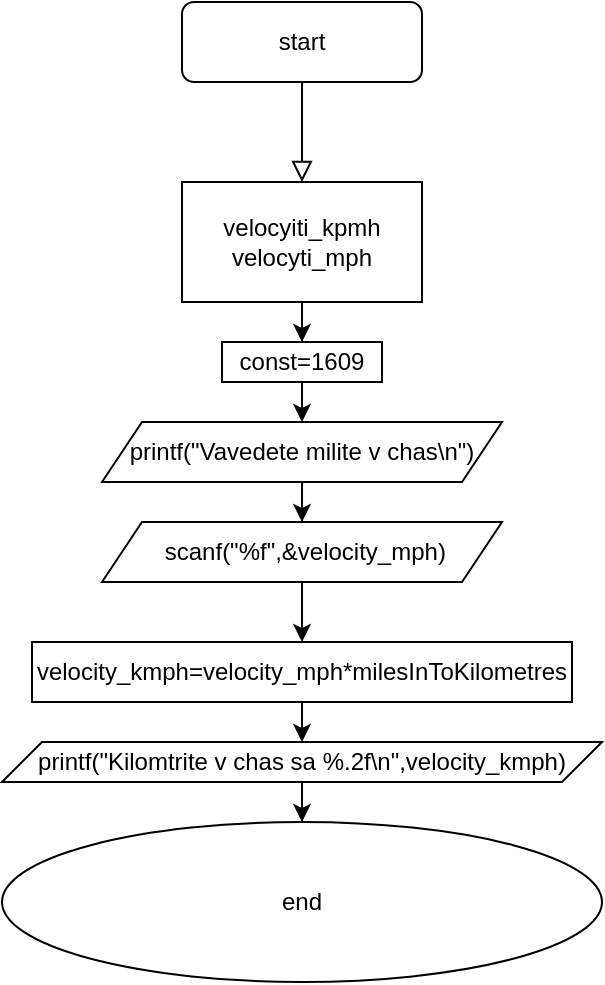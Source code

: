 <mxfile version="20.7.4" type="device"><diagram id="C5RBs43oDa-KdzZeNtuy" name="Page-1"><mxGraphModel dx="880" dy="494" grid="1" gridSize="10" guides="1" tooltips="1" connect="1" arrows="1" fold="1" page="1" pageScale="1" pageWidth="827" pageHeight="1169" math="0" shadow="0"><root><mxCell id="WIyWlLk6GJQsqaUBKTNV-0"/><mxCell id="WIyWlLk6GJQsqaUBKTNV-1" parent="WIyWlLk6GJQsqaUBKTNV-0"/><mxCell id="WIyWlLk6GJQsqaUBKTNV-2" value="" style="rounded=0;html=1;jettySize=auto;orthogonalLoop=1;fontSize=11;endArrow=block;endFill=0;endSize=8;strokeWidth=1;shadow=0;labelBackgroundColor=none;edgeStyle=orthogonalEdgeStyle;" parent="WIyWlLk6GJQsqaUBKTNV-1" source="WIyWlLk6GJQsqaUBKTNV-3" edge="1"><mxGeometry relative="1" as="geometry"><mxPoint x="220" y="170" as="targetPoint"/></mxGeometry></mxCell><mxCell id="WIyWlLk6GJQsqaUBKTNV-3" value="start" style="rounded=1;whiteSpace=wrap;html=1;fontSize=12;glass=0;strokeWidth=1;shadow=0;" parent="WIyWlLk6GJQsqaUBKTNV-1" vertex="1"><mxGeometry x="160" y="80" width="120" height="40" as="geometry"/></mxCell><mxCell id="aNJRJ-HBPGhA9RhA9bsA-2" value="" style="edgeStyle=orthogonalEdgeStyle;rounded=0;orthogonalLoop=1;jettySize=auto;html=1;" edge="1" parent="WIyWlLk6GJQsqaUBKTNV-1" source="aNJRJ-HBPGhA9RhA9bsA-0" target="aNJRJ-HBPGhA9RhA9bsA-1"><mxGeometry relative="1" as="geometry"/></mxCell><mxCell id="aNJRJ-HBPGhA9RhA9bsA-0" value="velocyiti_kpmh&lt;br&gt;velocyti_mph" style="rounded=0;whiteSpace=wrap;html=1;" vertex="1" parent="WIyWlLk6GJQsqaUBKTNV-1"><mxGeometry x="160" y="170" width="120" height="60" as="geometry"/></mxCell><mxCell id="aNJRJ-HBPGhA9RhA9bsA-1" value="const=1609" style="whiteSpace=wrap;html=1;rounded=0;" vertex="1" parent="WIyWlLk6GJQsqaUBKTNV-1"><mxGeometry x="180" y="250" width="80" height="20" as="geometry"/></mxCell><mxCell id="aNJRJ-HBPGhA9RhA9bsA-6" value="" style="edgeStyle=orthogonalEdgeStyle;rounded=0;orthogonalLoop=1;jettySize=auto;html=1;" edge="1" parent="WIyWlLk6GJQsqaUBKTNV-1" source="aNJRJ-HBPGhA9RhA9bsA-3" target="aNJRJ-HBPGhA9RhA9bsA-5"><mxGeometry relative="1" as="geometry"/></mxCell><mxCell id="aNJRJ-HBPGhA9RhA9bsA-3" value="printf(&quot;Vavedete milite v chas\n&quot;)" style="shape=parallelogram;perimeter=parallelogramPerimeter;whiteSpace=wrap;html=1;fixedSize=1;" vertex="1" parent="WIyWlLk6GJQsqaUBKTNV-1"><mxGeometry x="120" y="290" width="200" height="30" as="geometry"/></mxCell><mxCell id="aNJRJ-HBPGhA9RhA9bsA-4" value="" style="endArrow=classic;html=1;rounded=0;exitX=0.5;exitY=1;exitDx=0;exitDy=0;" edge="1" parent="WIyWlLk6GJQsqaUBKTNV-1" source="aNJRJ-HBPGhA9RhA9bsA-1" target="aNJRJ-HBPGhA9RhA9bsA-3"><mxGeometry width="50" height="50" relative="1" as="geometry"><mxPoint x="390" y="280" as="sourcePoint"/><mxPoint x="420" y="260" as="targetPoint"/></mxGeometry></mxCell><mxCell id="aNJRJ-HBPGhA9RhA9bsA-5" value="&amp;nbsp;scanf(&quot;%f&quot;,&amp;amp;velocity_mph)" style="shape=parallelogram;perimeter=parallelogramPerimeter;whiteSpace=wrap;html=1;fixedSize=1;" vertex="1" parent="WIyWlLk6GJQsqaUBKTNV-1"><mxGeometry x="120" y="340" width="200" height="30" as="geometry"/></mxCell><mxCell id="aNJRJ-HBPGhA9RhA9bsA-7" value="velocity_kmph=velocity_mph*milesInToKilometres" style="whiteSpace=wrap;html=1;" vertex="1" parent="WIyWlLk6GJQsqaUBKTNV-1"><mxGeometry x="85" y="400" width="270" height="30" as="geometry"/></mxCell><mxCell id="aNJRJ-HBPGhA9RhA9bsA-8" value="" style="endArrow=classic;html=1;rounded=0;exitX=0.5;exitY=1;exitDx=0;exitDy=0;entryX=0.5;entryY=0;entryDx=0;entryDy=0;" edge="1" parent="WIyWlLk6GJQsqaUBKTNV-1" source="aNJRJ-HBPGhA9RhA9bsA-5" target="aNJRJ-HBPGhA9RhA9bsA-7"><mxGeometry width="50" height="50" relative="1" as="geometry"><mxPoint x="390" y="280" as="sourcePoint"/><mxPoint x="440" y="230" as="targetPoint"/></mxGeometry></mxCell><mxCell id="aNJRJ-HBPGhA9RhA9bsA-14" value="" style="edgeStyle=orthogonalEdgeStyle;rounded=0;orthogonalLoop=1;jettySize=auto;html=1;" edge="1" parent="WIyWlLk6GJQsqaUBKTNV-1" source="aNJRJ-HBPGhA9RhA9bsA-11" target="aNJRJ-HBPGhA9RhA9bsA-13"><mxGeometry relative="1" as="geometry"/></mxCell><mxCell id="aNJRJ-HBPGhA9RhA9bsA-11" value="printf(&quot;Kilomtrite v chas sa %.2f\n&quot;,velocity_kmph)" style="shape=parallelogram;perimeter=parallelogramPerimeter;whiteSpace=wrap;html=1;fixedSize=1;" vertex="1" parent="WIyWlLk6GJQsqaUBKTNV-1"><mxGeometry x="70" y="450" width="300" height="20" as="geometry"/></mxCell><mxCell id="aNJRJ-HBPGhA9RhA9bsA-12" value="" style="endArrow=classic;html=1;rounded=0;exitX=0.5;exitY=1;exitDx=0;exitDy=0;entryX=0.5;entryY=0;entryDx=0;entryDy=0;" edge="1" parent="WIyWlLk6GJQsqaUBKTNV-1" source="aNJRJ-HBPGhA9RhA9bsA-7" target="aNJRJ-HBPGhA9RhA9bsA-11"><mxGeometry width="50" height="50" relative="1" as="geometry"><mxPoint x="390" y="480" as="sourcePoint"/><mxPoint x="440" y="430" as="targetPoint"/></mxGeometry></mxCell><mxCell id="aNJRJ-HBPGhA9RhA9bsA-13" value="end" style="ellipse;whiteSpace=wrap;html=1;" vertex="1" parent="WIyWlLk6GJQsqaUBKTNV-1"><mxGeometry x="70" y="490" width="300" height="80" as="geometry"/></mxCell></root></mxGraphModel></diagram></mxfile>